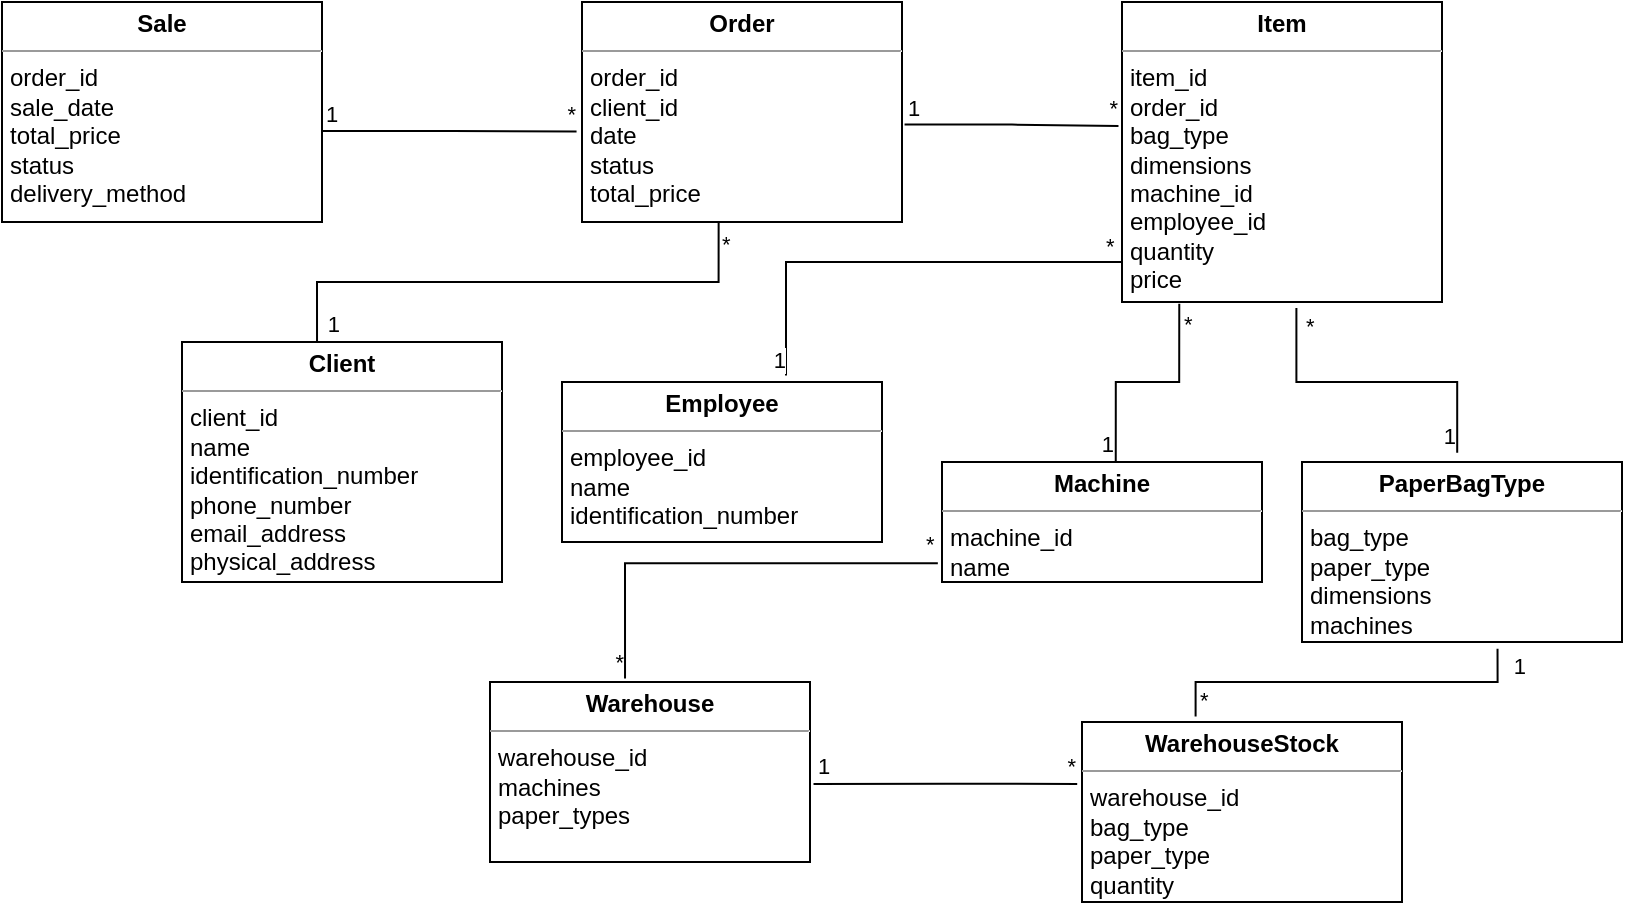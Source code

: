 <mxfile version="22.0.2" type="device">
  <diagram id="C5RBs43oDa-KdzZeNtuy" name="Page-1">
    <mxGraphModel dx="989" dy="608" grid="1" gridSize="10" guides="1" tooltips="1" connect="1" arrows="1" fold="1" page="1" pageScale="1" pageWidth="827" pageHeight="1169" math="0" shadow="0">
      <root>
        <mxCell id="WIyWlLk6GJQsqaUBKTNV-0" />
        <mxCell id="WIyWlLk6GJQsqaUBKTNV-1" parent="WIyWlLk6GJQsqaUBKTNV-0" />
        <mxCell id="dQCeht4vXP0RDjWxTyoP-6" value="&lt;p style=&quot;margin:0px;margin-top:4px;text-align:center;&quot;&gt;&lt;b&gt;Order&lt;/b&gt;&lt;/p&gt;&lt;hr size=&quot;1&quot;&gt;&lt;p style=&quot;margin:0px;margin-left:4px;&quot;&gt;order_id&lt;/p&gt;&lt;p style=&quot;margin:0px;margin-left:4px;&quot;&gt;client_id&lt;/p&gt;&lt;p style=&quot;margin:0px;margin-left:4px;&quot;&gt;date&lt;/p&gt;&lt;p style=&quot;margin:0px;margin-left:4px;&quot;&gt;status&lt;br&gt;&lt;/p&gt;&lt;p style=&quot;margin:0px;margin-left:4px;&quot;&gt;total_price&lt;/p&gt;&lt;p style=&quot;margin:0px;margin-left:4px;&quot;&gt;&lt;br&gt;&lt;/p&gt;" style="verticalAlign=top;align=left;overflow=fill;fontSize=12;fontFamily=Helvetica;html=1;whiteSpace=wrap;" parent="WIyWlLk6GJQsqaUBKTNV-1" vertex="1">
          <mxGeometry x="300" y="10" width="160" height="110" as="geometry" />
        </mxCell>
        <mxCell id="dQCeht4vXP0RDjWxTyoP-8" value="&lt;p style=&quot;margin:0px;margin-top:4px;text-align:center;&quot;&gt;&lt;b&gt;Sale&lt;/b&gt;&lt;/p&gt;&lt;hr size=&quot;1&quot;&gt;&lt;p style=&quot;margin:0px;margin-left:4px;&quot;&gt;order_id&lt;/p&gt;&lt;p style=&quot;margin:0px;margin-left:4px;&quot;&gt;sale_date&lt;/p&gt;&lt;p style=&quot;margin:0px;margin-left:4px;&quot;&gt;total_price&lt;/p&gt;&lt;p style=&quot;margin:0px;margin-left:4px;&quot;&gt;status&lt;/p&gt;&lt;p style=&quot;margin:0px;margin-left:4px;&quot;&gt;delivery_method&lt;/p&gt;" style="verticalAlign=top;align=left;overflow=fill;fontSize=12;fontFamily=Helvetica;html=1;whiteSpace=wrap;" parent="WIyWlLk6GJQsqaUBKTNV-1" vertex="1">
          <mxGeometry x="10" y="10" width="160" height="110" as="geometry" />
        </mxCell>
        <mxCell id="daAvNwbXBN6aDG7sVk63-1" value="" style="endArrow=none;html=1;edgeStyle=orthogonalEdgeStyle;rounded=0;exitX=1;exitY=0.586;exitDx=0;exitDy=0;exitPerimeter=0;entryX=-0.017;entryY=0.589;entryDx=0;entryDy=0;entryPerimeter=0;" edge="1" parent="WIyWlLk6GJQsqaUBKTNV-1" source="dQCeht4vXP0RDjWxTyoP-8" target="dQCeht4vXP0RDjWxTyoP-6">
          <mxGeometry relative="1" as="geometry">
            <mxPoint x="180" y="140" as="sourcePoint" />
            <mxPoint x="340" y="140" as="targetPoint" />
          </mxGeometry>
        </mxCell>
        <mxCell id="daAvNwbXBN6aDG7sVk63-2" value="1" style="edgeLabel;resizable=0;html=1;align=left;verticalAlign=bottom;" connectable="0" vertex="1" parent="daAvNwbXBN6aDG7sVk63-1">
          <mxGeometry x="-1" relative="1" as="geometry" />
        </mxCell>
        <mxCell id="daAvNwbXBN6aDG7sVk63-3" value="*" style="edgeLabel;resizable=0;html=1;align=right;verticalAlign=bottom;" connectable="0" vertex="1" parent="daAvNwbXBN6aDG7sVk63-1">
          <mxGeometry x="1" relative="1" as="geometry" />
        </mxCell>
        <mxCell id="daAvNwbXBN6aDG7sVk63-4" value="&lt;p style=&quot;margin:0px;margin-top:4px;text-align:center;&quot;&gt;&lt;b&gt;Item&lt;/b&gt;&lt;/p&gt;&lt;hr size=&quot;1&quot;&gt;&lt;p style=&quot;margin:0px;margin-left:4px;&quot;&gt;&lt;span style=&quot;background-color: initial;&quot;&gt;item_id&lt;/span&gt;&lt;/p&gt;&lt;p style=&quot;margin:0px;margin-left:4px;&quot;&gt;order_id&lt;/p&gt;&lt;p style=&quot;margin:0px;margin-left:4px;&quot;&gt;bag_type&lt;/p&gt;&lt;p style=&quot;margin:0px;margin-left:4px;&quot;&gt;dimensions&lt;/p&gt;&lt;p style=&quot;margin:0px;margin-left:4px;&quot;&gt;machine_id&lt;/p&gt;&lt;p style=&quot;margin:0px;margin-left:4px;&quot;&gt;employee_id&lt;/p&gt;&lt;p style=&quot;margin:0px;margin-left:4px;&quot;&gt;quantity&lt;/p&gt;&lt;p style=&quot;margin:0px;margin-left:4px;&quot;&gt;price&lt;/p&gt;&lt;p style=&quot;margin:0px;margin-left:4px;&quot;&gt;&lt;br&gt;&lt;/p&gt;" style="verticalAlign=top;align=left;overflow=fill;fontSize=12;fontFamily=Helvetica;html=1;whiteSpace=wrap;" vertex="1" parent="WIyWlLk6GJQsqaUBKTNV-1">
          <mxGeometry x="570" y="10" width="160" height="150" as="geometry" />
        </mxCell>
        <mxCell id="daAvNwbXBN6aDG7sVk63-5" value="" style="endArrow=none;html=1;edgeStyle=orthogonalEdgeStyle;rounded=0;exitX=1.008;exitY=0.557;exitDx=0;exitDy=0;exitPerimeter=0;entryX=-0.011;entryY=0.413;entryDx=0;entryDy=0;entryPerimeter=0;" edge="1" parent="WIyWlLk6GJQsqaUBKTNV-1" source="dQCeht4vXP0RDjWxTyoP-6" target="daAvNwbXBN6aDG7sVk63-4">
          <mxGeometry relative="1" as="geometry">
            <mxPoint x="460" y="210" as="sourcePoint" />
            <mxPoint x="540" y="70" as="targetPoint" />
          </mxGeometry>
        </mxCell>
        <mxCell id="daAvNwbXBN6aDG7sVk63-6" value="1" style="edgeLabel;resizable=0;html=1;align=left;verticalAlign=bottom;" connectable="0" vertex="1" parent="daAvNwbXBN6aDG7sVk63-5">
          <mxGeometry x="-1" relative="1" as="geometry" />
        </mxCell>
        <mxCell id="daAvNwbXBN6aDG7sVk63-7" value="*" style="edgeLabel;resizable=0;html=1;align=right;verticalAlign=bottom;" connectable="0" vertex="1" parent="daAvNwbXBN6aDG7sVk63-5">
          <mxGeometry x="1" relative="1" as="geometry" />
        </mxCell>
        <mxCell id="daAvNwbXBN6aDG7sVk63-9" value="&lt;p style=&quot;margin:0px;margin-top:4px;text-align:center;&quot;&gt;&lt;b&gt;Client&lt;/b&gt;&lt;/p&gt;&lt;hr size=&quot;1&quot;&gt;&lt;p style=&quot;margin:0px;margin-left:4px;&quot;&gt;client_id&lt;/p&gt;&lt;p style=&quot;margin:0px;margin-left:4px;&quot;&gt;name&lt;/p&gt;&lt;p style=&quot;margin:0px;margin-left:4px;&quot;&gt;identification_number&lt;/p&gt;&lt;p style=&quot;margin:0px;margin-left:4px;&quot;&gt;phone_number&lt;/p&gt;&lt;p style=&quot;margin:0px;margin-left:4px;&quot;&gt;email_address&lt;/p&gt;&lt;p style=&quot;margin:0px;margin-left:4px;&quot;&gt;physical_address&lt;/p&gt;&lt;p style=&quot;margin:0px;margin-left:4px;&quot;&gt;&lt;br&gt;&lt;/p&gt;" style="verticalAlign=top;align=left;overflow=fill;fontSize=12;fontFamily=Helvetica;html=1;whiteSpace=wrap;" vertex="1" parent="WIyWlLk6GJQsqaUBKTNV-1">
          <mxGeometry x="100" y="180" width="160" height="120" as="geometry" />
        </mxCell>
        <mxCell id="daAvNwbXBN6aDG7sVk63-10" value="&lt;p style=&quot;margin:0px;margin-top:4px;text-align:center;&quot;&gt;&lt;b&gt;Employee&lt;/b&gt;&lt;/p&gt;&lt;hr size=&quot;1&quot;&gt;&lt;p style=&quot;margin:0px;margin-left:4px;&quot;&gt;employee_id&lt;/p&gt;&lt;p style=&quot;margin:0px;margin-left:4px;&quot;&gt;name&lt;/p&gt;&lt;p style=&quot;margin:0px;margin-left:4px;&quot;&gt;identification_number&lt;/p&gt;&lt;p style=&quot;margin:0px;margin-left:4px;&quot;&gt;&lt;br&gt;&lt;/p&gt;" style="verticalAlign=top;align=left;overflow=fill;fontSize=12;fontFamily=Helvetica;html=1;whiteSpace=wrap;" vertex="1" parent="WIyWlLk6GJQsqaUBKTNV-1">
          <mxGeometry x="290" y="200" width="160" height="80" as="geometry" />
        </mxCell>
        <mxCell id="daAvNwbXBN6aDG7sVk63-12" value="&lt;p style=&quot;margin:0px;margin-top:4px;text-align:center;&quot;&gt;&lt;b&gt;Machine&lt;/b&gt;&lt;/p&gt;&lt;hr size=&quot;1&quot;&gt;&lt;p style=&quot;margin:0px;margin-left:4px;&quot;&gt;machine_id&lt;/p&gt;&lt;p style=&quot;margin:0px;margin-left:4px;&quot;&gt;name&lt;/p&gt;&lt;p style=&quot;margin:0px;margin-left:4px;&quot;&gt;&lt;br&gt;&lt;/p&gt;" style="verticalAlign=top;align=left;overflow=fill;fontSize=12;fontFamily=Helvetica;html=1;whiteSpace=wrap;" vertex="1" parent="WIyWlLk6GJQsqaUBKTNV-1">
          <mxGeometry x="480" y="240" width="160" height="60" as="geometry" />
        </mxCell>
        <mxCell id="daAvNwbXBN6aDG7sVk63-13" value="&lt;p style=&quot;margin:0px;margin-top:4px;text-align:center;&quot;&gt;&lt;b&gt;PaperBagType&lt;/b&gt;&lt;/p&gt;&lt;hr size=&quot;1&quot;&gt;&lt;p style=&quot;margin:0px;margin-left:4px;&quot;&gt;bag_type&lt;/p&gt;&lt;p style=&quot;margin:0px;margin-left:4px;&quot;&gt;paper_type&lt;/p&gt;&lt;p style=&quot;margin:0px;margin-left:4px;&quot;&gt;dimensions&lt;/p&gt;&lt;p style=&quot;margin:0px;margin-left:4px;&quot;&gt;machines&lt;/p&gt;&lt;p style=&quot;margin:0px;margin-left:4px;&quot;&gt;&lt;br&gt;&lt;/p&gt;" style="verticalAlign=top;align=left;overflow=fill;fontSize=12;fontFamily=Helvetica;html=1;whiteSpace=wrap;" vertex="1" parent="WIyWlLk6GJQsqaUBKTNV-1">
          <mxGeometry x="660" y="240" width="160" height="90" as="geometry" />
        </mxCell>
        <mxCell id="daAvNwbXBN6aDG7sVk63-14" value="&lt;p style=&quot;margin:0px;margin-top:4px;text-align:center;&quot;&gt;&lt;b&gt;WarehouseStock&lt;/b&gt;&lt;/p&gt;&lt;hr size=&quot;1&quot;&gt;&lt;p style=&quot;margin:0px;margin-left:4px;&quot;&gt;warehouse_id&lt;/p&gt;&lt;p style=&quot;margin:0px;margin-left:4px;&quot;&gt;bag_type&lt;/p&gt;&lt;p style=&quot;margin:0px;margin-left:4px;&quot;&gt;paper_type&lt;/p&gt;&lt;p style=&quot;margin:0px;margin-left:4px;&quot;&gt;quantity&lt;/p&gt;&lt;p style=&quot;margin:0px;margin-left:4px;&quot;&gt;&lt;br&gt;&lt;/p&gt;" style="verticalAlign=top;align=left;overflow=fill;fontSize=12;fontFamily=Helvetica;html=1;whiteSpace=wrap;" vertex="1" parent="WIyWlLk6GJQsqaUBKTNV-1">
          <mxGeometry x="550" y="370" width="160" height="90" as="geometry" />
        </mxCell>
        <mxCell id="daAvNwbXBN6aDG7sVk63-15" value="&lt;p style=&quot;margin:0px;margin-top:4px;text-align:center;&quot;&gt;&lt;b&gt;Warehouse&lt;/b&gt;&lt;/p&gt;&lt;hr size=&quot;1&quot;&gt;&lt;p style=&quot;margin:0px;margin-left:4px;&quot;&gt;warehouse_id&lt;/p&gt;&lt;p style=&quot;margin:0px;margin-left:4px;&quot;&gt;machines&lt;/p&gt;&lt;p style=&quot;margin:0px;margin-left:4px;&quot;&gt;paper_types&lt;/p&gt;&lt;p style=&quot;margin:0px;margin-left:4px;&quot;&gt;&lt;br&gt;&lt;/p&gt;" style="verticalAlign=top;align=left;overflow=fill;fontSize=12;fontFamily=Helvetica;html=1;whiteSpace=wrap;" vertex="1" parent="WIyWlLk6GJQsqaUBKTNV-1">
          <mxGeometry x="254" y="350" width="160" height="90" as="geometry" />
        </mxCell>
        <mxCell id="daAvNwbXBN6aDG7sVk63-16" value="" style="endArrow=none;html=1;edgeStyle=orthogonalEdgeStyle;rounded=0;exitX=0.427;exitY=0.996;exitDx=0;exitDy=0;exitPerimeter=0;entryX=0.422;entryY=-0.003;entryDx=0;entryDy=0;entryPerimeter=0;" edge="1" parent="WIyWlLk6GJQsqaUBKTNV-1" source="dQCeht4vXP0RDjWxTyoP-6" target="daAvNwbXBN6aDG7sVk63-9">
          <mxGeometry relative="1" as="geometry">
            <mxPoint x="400" y="240" as="sourcePoint" />
            <mxPoint x="560" y="240" as="targetPoint" />
          </mxGeometry>
        </mxCell>
        <mxCell id="daAvNwbXBN6aDG7sVk63-17" value="*" style="edgeLabel;resizable=0;html=1;align=left;verticalAlign=bottom;" connectable="0" vertex="1" parent="daAvNwbXBN6aDG7sVk63-16">
          <mxGeometry x="-1" relative="1" as="geometry">
            <mxPoint y="20" as="offset" />
          </mxGeometry>
        </mxCell>
        <mxCell id="daAvNwbXBN6aDG7sVk63-18" value="1" style="edgeLabel;resizable=0;html=1;align=right;verticalAlign=bottom;" connectable="0" vertex="1" parent="daAvNwbXBN6aDG7sVk63-16">
          <mxGeometry x="1" relative="1" as="geometry">
            <mxPoint x="12" as="offset" />
          </mxGeometry>
        </mxCell>
        <mxCell id="daAvNwbXBN6aDG7sVk63-19" value="" style="endArrow=none;html=1;edgeStyle=orthogonalEdgeStyle;rounded=0;exitX=0.545;exitY=1.02;exitDx=0;exitDy=0;exitPerimeter=0;entryX=0.485;entryY=-0.051;entryDx=0;entryDy=0;entryPerimeter=0;" edge="1" parent="WIyWlLk6GJQsqaUBKTNV-1" source="daAvNwbXBN6aDG7sVk63-4" target="daAvNwbXBN6aDG7sVk63-13">
          <mxGeometry relative="1" as="geometry">
            <mxPoint x="400" y="240" as="sourcePoint" />
            <mxPoint x="560" y="240" as="targetPoint" />
          </mxGeometry>
        </mxCell>
        <mxCell id="daAvNwbXBN6aDG7sVk63-20" value="*" style="edgeLabel;resizable=0;html=1;align=left;verticalAlign=bottom;" connectable="0" vertex="1" parent="daAvNwbXBN6aDG7sVk63-19">
          <mxGeometry x="-1" relative="1" as="geometry">
            <mxPoint x="3" y="17" as="offset" />
          </mxGeometry>
        </mxCell>
        <mxCell id="daAvNwbXBN6aDG7sVk63-21" value="1" style="edgeLabel;resizable=0;html=1;align=right;verticalAlign=bottom;" connectable="0" vertex="1" parent="daAvNwbXBN6aDG7sVk63-19">
          <mxGeometry x="1" relative="1" as="geometry" />
        </mxCell>
        <mxCell id="daAvNwbXBN6aDG7sVk63-22" value="" style="endArrow=none;html=1;edgeStyle=orthogonalEdgeStyle;rounded=0;exitX=0.179;exitY=1.006;exitDx=0;exitDy=0;exitPerimeter=0;entryX=0.543;entryY=-0.007;entryDx=0;entryDy=0;entryPerimeter=0;" edge="1" parent="WIyWlLk6GJQsqaUBKTNV-1" source="daAvNwbXBN6aDG7sVk63-4" target="daAvNwbXBN6aDG7sVk63-12">
          <mxGeometry relative="1" as="geometry">
            <mxPoint x="400" y="240" as="sourcePoint" />
            <mxPoint x="560" y="240" as="targetPoint" />
          </mxGeometry>
        </mxCell>
        <mxCell id="daAvNwbXBN6aDG7sVk63-23" value="*" style="edgeLabel;resizable=0;html=1;align=left;verticalAlign=bottom;" connectable="0" vertex="1" parent="daAvNwbXBN6aDG7sVk63-22">
          <mxGeometry x="-1" relative="1" as="geometry">
            <mxPoint y="19" as="offset" />
          </mxGeometry>
        </mxCell>
        <mxCell id="daAvNwbXBN6aDG7sVk63-24" value="1" style="edgeLabel;resizable=0;html=1;align=right;verticalAlign=bottom;" connectable="0" vertex="1" parent="daAvNwbXBN6aDG7sVk63-22">
          <mxGeometry x="1" relative="1" as="geometry" />
        </mxCell>
        <mxCell id="daAvNwbXBN6aDG7sVk63-25" value="" style="endArrow=none;html=1;edgeStyle=orthogonalEdgeStyle;rounded=0;entryX=0.7;entryY=-0.04;entryDx=0;entryDy=0;entryPerimeter=0;" edge="1" parent="WIyWlLk6GJQsqaUBKTNV-1" source="daAvNwbXBN6aDG7sVk63-4" target="daAvNwbXBN6aDG7sVk63-10">
          <mxGeometry relative="1" as="geometry">
            <mxPoint x="400" y="240" as="sourcePoint" />
            <mxPoint x="560" y="240" as="targetPoint" />
            <Array as="points">
              <mxPoint x="402" y="140" />
            </Array>
          </mxGeometry>
        </mxCell>
        <mxCell id="daAvNwbXBN6aDG7sVk63-26" value="*" style="edgeLabel;resizable=0;html=1;align=left;verticalAlign=bottom;" connectable="0" vertex="1" parent="daAvNwbXBN6aDG7sVk63-25">
          <mxGeometry x="-1" relative="1" as="geometry">
            <mxPoint x="-10" as="offset" />
          </mxGeometry>
        </mxCell>
        <mxCell id="daAvNwbXBN6aDG7sVk63-27" value="1" style="edgeLabel;resizable=0;html=1;align=right;verticalAlign=bottom;" connectable="0" vertex="1" parent="daAvNwbXBN6aDG7sVk63-25">
          <mxGeometry x="1" relative="1" as="geometry" />
        </mxCell>
        <mxCell id="daAvNwbXBN6aDG7sVk63-31" value="" style="endArrow=none;html=1;edgeStyle=orthogonalEdgeStyle;rounded=0;exitX=-0.013;exitY=0.844;exitDx=0;exitDy=0;exitPerimeter=0;entryX=0.422;entryY=-0.02;entryDx=0;entryDy=0;entryPerimeter=0;" edge="1" parent="WIyWlLk6GJQsqaUBKTNV-1" source="daAvNwbXBN6aDG7sVk63-12" target="daAvNwbXBN6aDG7sVk63-15">
          <mxGeometry relative="1" as="geometry">
            <mxPoint x="610" y="360" as="sourcePoint" />
            <mxPoint x="770" y="360" as="targetPoint" />
          </mxGeometry>
        </mxCell>
        <mxCell id="daAvNwbXBN6aDG7sVk63-32" value="*" style="edgeLabel;resizable=0;html=1;align=left;verticalAlign=bottom;" connectable="0" vertex="1" parent="daAvNwbXBN6aDG7sVk63-31">
          <mxGeometry x="-1" relative="1" as="geometry">
            <mxPoint x="-8" y="-1" as="offset" />
          </mxGeometry>
        </mxCell>
        <mxCell id="daAvNwbXBN6aDG7sVk63-33" value="*" style="edgeLabel;resizable=0;html=1;align=right;verticalAlign=bottom;" connectable="0" vertex="1" parent="daAvNwbXBN6aDG7sVk63-31">
          <mxGeometry x="1" relative="1" as="geometry" />
        </mxCell>
        <mxCell id="daAvNwbXBN6aDG7sVk63-34" value="" style="endArrow=none;html=1;edgeStyle=orthogonalEdgeStyle;rounded=0;exitX=1.011;exitY=0.566;exitDx=0;exitDy=0;exitPerimeter=0;entryX=-0.015;entryY=0.344;entryDx=0;entryDy=0;entryPerimeter=0;" edge="1" parent="WIyWlLk6GJQsqaUBKTNV-1" source="daAvNwbXBN6aDG7sVk63-15" target="daAvNwbXBN6aDG7sVk63-14">
          <mxGeometry relative="1" as="geometry">
            <mxPoint x="430" y="400" as="sourcePoint" />
            <mxPoint x="540" y="395" as="targetPoint" />
          </mxGeometry>
        </mxCell>
        <mxCell id="daAvNwbXBN6aDG7sVk63-35" value="1" style="edgeLabel;resizable=0;html=1;align=left;verticalAlign=bottom;" connectable="0" vertex="1" parent="daAvNwbXBN6aDG7sVk63-34">
          <mxGeometry x="-1" relative="1" as="geometry" />
        </mxCell>
        <mxCell id="daAvNwbXBN6aDG7sVk63-36" value="*" style="edgeLabel;resizable=0;html=1;align=right;verticalAlign=bottom;" connectable="0" vertex="1" parent="daAvNwbXBN6aDG7sVk63-34">
          <mxGeometry x="1" relative="1" as="geometry" />
        </mxCell>
        <mxCell id="daAvNwbXBN6aDG7sVk63-37" value="" style="endArrow=none;html=1;edgeStyle=orthogonalEdgeStyle;rounded=0;entryX=0.611;entryY=1.038;entryDx=0;entryDy=0;entryPerimeter=0;exitX=0.355;exitY=-0.031;exitDx=0;exitDy=0;exitPerimeter=0;" edge="1" parent="WIyWlLk6GJQsqaUBKTNV-1" source="daAvNwbXBN6aDG7sVk63-14" target="daAvNwbXBN6aDG7sVk63-13">
          <mxGeometry relative="1" as="geometry">
            <mxPoint x="410" y="340" as="sourcePoint" />
            <mxPoint x="570" y="340" as="targetPoint" />
          </mxGeometry>
        </mxCell>
        <mxCell id="daAvNwbXBN6aDG7sVk63-38" value="*" style="edgeLabel;resizable=0;html=1;align=left;verticalAlign=bottom;" connectable="0" vertex="1" parent="daAvNwbXBN6aDG7sVk63-37">
          <mxGeometry x="-1" relative="1" as="geometry" />
        </mxCell>
        <mxCell id="daAvNwbXBN6aDG7sVk63-39" value="1" style="edgeLabel;resizable=0;html=1;align=right;verticalAlign=bottom;" connectable="0" vertex="1" parent="daAvNwbXBN6aDG7sVk63-37">
          <mxGeometry x="1" relative="1" as="geometry">
            <mxPoint x="15" y="17" as="offset" />
          </mxGeometry>
        </mxCell>
      </root>
    </mxGraphModel>
  </diagram>
</mxfile>
